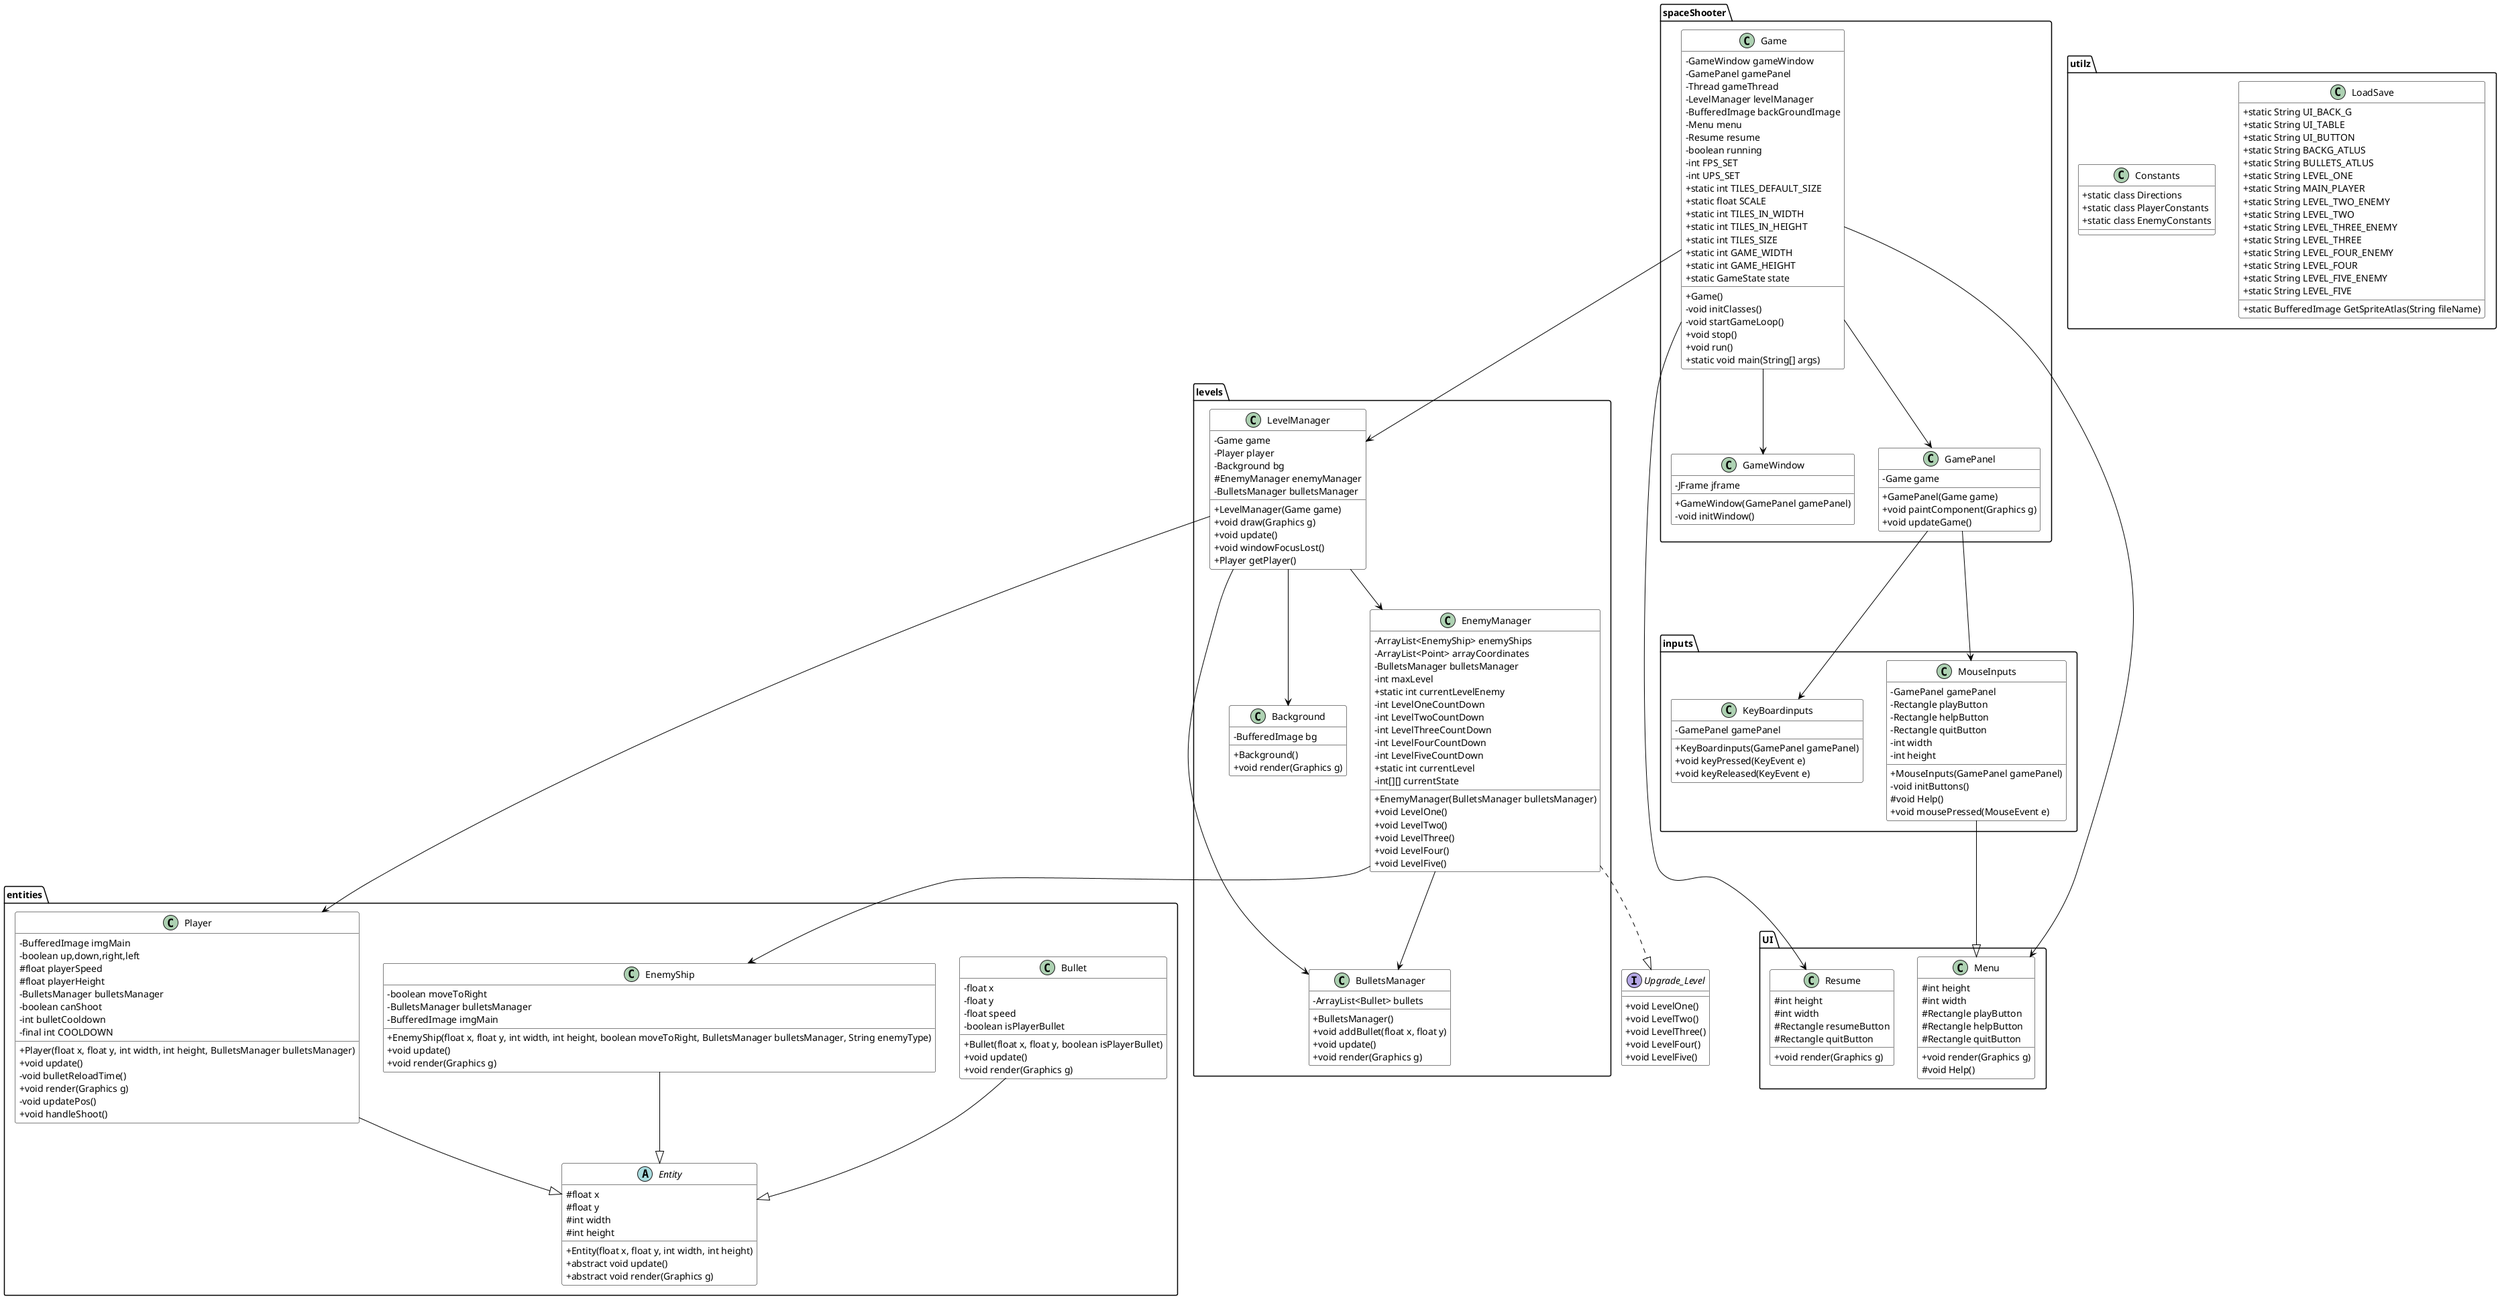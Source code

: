 @startuml Space Shooter 2D

' Style settings
skinparam classAttributeIconSize 0
skinparam class {
    BackgroundColor White
    ArrowColor Black
    BorderColor Black
}

' Package declarations
package "spaceShooter" {
    class Game {
        - GameWindow gameWindow
        - GamePanel gamePanel
        - Thread gameThread
        - LevelManager levelManager
        - BufferedImage backGroundImage
        - Menu menu
        - Resume resume
        - boolean running
        - int FPS_SET
        - int UPS_SET
        + static int TILES_DEFAULT_SIZE
        + static float SCALE
        + static int TILES_IN_WIDTH
        + static int TILES_IN_HEIGHT
        + static int TILES_SIZE
        + static int GAME_WIDTH
        + static int GAME_HEIGHT
        + static GameState state
        + Game()
        - void initClasses()
        - void startGameLoop()
        + void stop()
        + void run()
        + static void main(String[] args)
    }

    class GameWindow {
        - JFrame jframe
        + GameWindow(GamePanel gamePanel)
        - void initWindow()
    }

    class GamePanel {
        - Game game
        + GamePanel(Game game)
        + void paintComponent(Graphics g)
        + void updateGame()
    }
}

package "UI" {
    class Menu {
        # int height
        # int width
        # Rectangle playButton
        # Rectangle helpButton
        # Rectangle quitButton
        + void render(Graphics g)
        # void Help()
    }

    class Resume {
        # int height
        # int width
        # Rectangle resumeButton
        # Rectangle quitButton
        + void render(Graphics g)
    }
}

package "inputs" {
    class MouseInputs {
        - GamePanel gamePanel
        - Rectangle playButton
        - Rectangle helpButton
        - Rectangle quitButton
        - int width
        - int height
        + MouseInputs(GamePanel gamePanel)
        - void initButtons()
        # void Help()
        + void mousePressed(MouseEvent e)
    }

    class KeyBoardinputs {
        - GamePanel gamePanel
        + KeyBoardinputs(GamePanel gamePanel)
        + void keyPressed(KeyEvent e)
        + void keyReleased(KeyEvent e)
    }
}

package "levels" {
    class LevelManager {
        - Game game
        - Player player
        - Background bg
        # EnemyManager enemyManager
        - BulletsManager bulletsManager
        + LevelManager(Game game)
        + void draw(Graphics g)
        + void update()
        + void windowFocusLost()
        + Player getPlayer()
    }

    class EnemyManager {
        - ArrayList<EnemyShip> enemyShips
        - ArrayList<Point> arrayCoordinates
        - BulletsManager bulletsManager
        - int maxLevel
        + static int currentLevelEnemy
        - int LevelOneCountDown
        - int LevelTwoCountDown
        - int LevelThreeCountDown
        - int LevelFourCountDown
        - int LevelFiveCountDown
        + static int currentLevel
        - int[][] currentState
        + EnemyManager(BulletsManager bulletsManager)
        + void LevelOne()
        + void LevelTwo()
        + void LevelThree()
        + void LevelFour()
        + void LevelFive()
    }

    class BulletsManager {
        - ArrayList<Bullet> bullets
        + BulletsManager()
        + void addBullet(float x, float y)
        + void update()
        + void render(Graphics g)
    }

    class Background {
        - BufferedImage bg
        + Background()
        + void render(Graphics g)
    }
}

package "entities" {
    abstract class Entity {
        # float x
        # float y
        # int width
        # int height
        + Entity(float x, float y, int width, int height)
        + abstract void update()
        + abstract void render(Graphics g)
    }

    class Player {
        - BufferedImage imgMain
        - boolean up,down,right,left
        # float playerSpeed
        # float playerHeight
        - BulletsManager bulletsManager
        - boolean canShoot
        - int bulletCooldown
        - final int COOLDOWN
        + Player(float x, float y, int width, int height, BulletsManager bulletsManager)
        + void update()
        - void bulletReloadTime()
        + void render(Graphics g)
        - void updatePos()
        + void handleShoot()
    }

    class EnemyShip {
        - boolean moveToRight
        - BulletsManager bulletsManager
        - BufferedImage imgMain
        + EnemyShip(float x, float y, int width, int height, boolean moveToRight, BulletsManager bulletsManager, String enemyType)
        + void update()
        + void render(Graphics g)
    }

    class Bullet {
        - float x
        - float y
        - float speed
        - boolean isPlayerBullet
        + Bullet(float x, float y, boolean isPlayerBullet)
        + void update()
        + void render(Graphics g)
    }
}

package "utilz" {
    class LoadSave {
        + static String UI_BACK_G
        + static String UI_TABLE
        + static String UI_BUTTON
        + static String BACKG_ATLUS
        + static String BULLETS_ATLUS
        + static String LEVEL_ONE
        + static String MAIN_PLAYER
        + static String LEVEL_TWO_ENEMY
        + static String LEVEL_TWO
        + static String LEVEL_THREE_ENEMY
        + static String LEVEL_THREE
        + static String LEVEL_FOUR_ENEMY
        + static String LEVEL_FOUR
        + static String LEVEL_FIVE_ENEMY
        + static String LEVEL_FIVE
        + static BufferedImage GetSpriteAtlas(String fileName)
    }

    class Constants {
        + static class Directions
        + static class PlayerConstants
        + static class EnemyConstants
    }
}

' Interfaces
interface Upgrade_Level {
    + void LevelOne()
    + void LevelTwo()
    + void LevelThree()
    + void LevelFour()
    + void LevelFive()
}

' Relationships
Game --> GameWindow
Game --> GamePanel
Game --> LevelManager
Game --> Menu
Game --> Resume

GamePanel --> MouseInputs
GamePanel --> KeyBoardinputs

LevelManager --> Player
LevelManager --> EnemyManager
LevelManager --> BulletsManager
LevelManager --> Background

EnemyManager ..|> Upgrade_Level
EnemyManager --> BulletsManager
EnemyManager --> EnemyShip

MouseInputs --|> Menu

Player --|> Entity
EnemyShip --|> Entity
Bullet --|> Entity

@enduml 